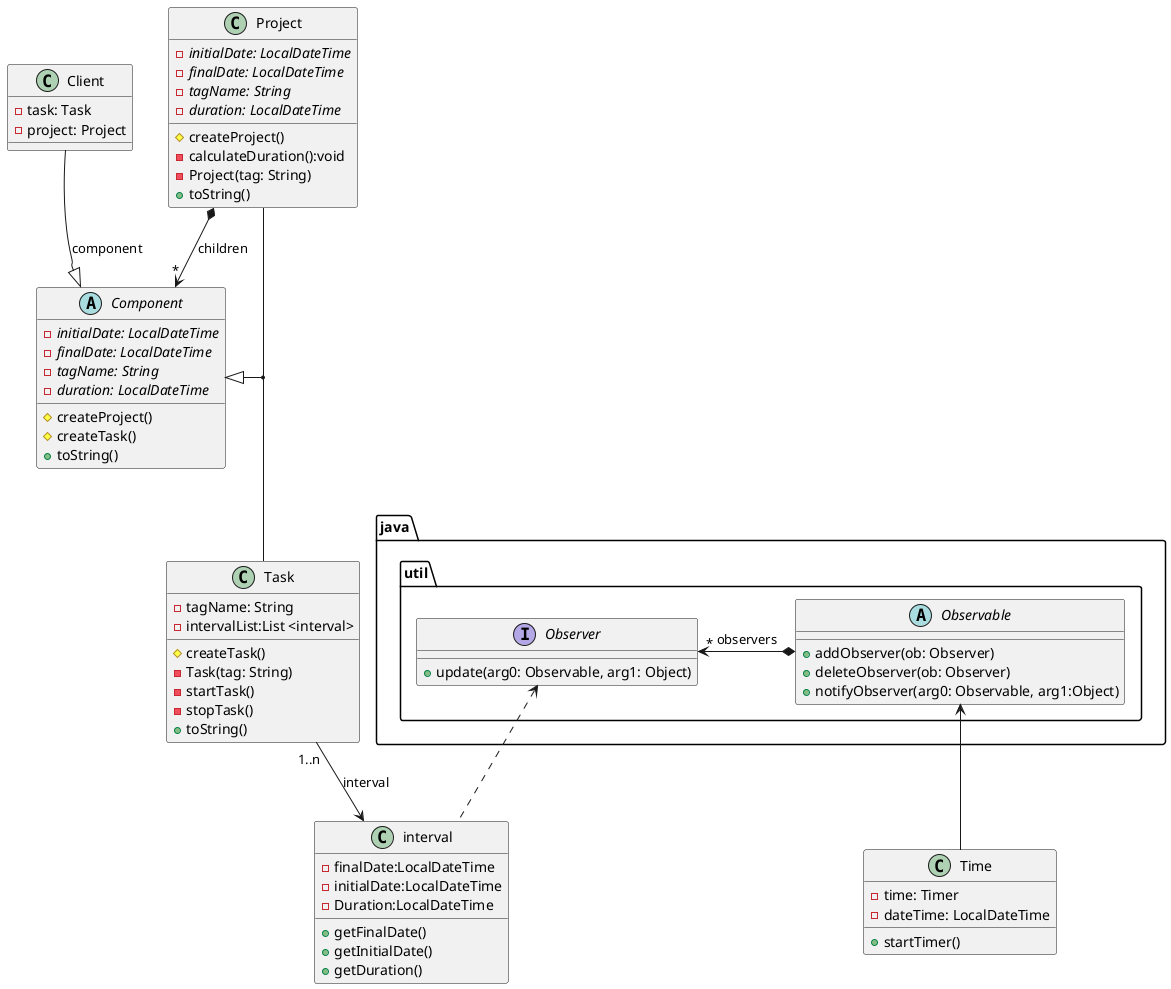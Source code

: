 @startuml
'https://plantuml.com/class-diagram



class Client{
    -task: Task
    -project: Project

}
abstract Component{
    {abstract}-initialDate: LocalDateTime
    {abstract}-finalDate: LocalDateTime
    {abstract}- tagName: String
    {abstract}- duration: LocalDateTime


     #createProject()
     #createTask()
     +toString()

}
class Project{
    {abstract}-initialDate: LocalDateTime
    {abstract}-finalDate: LocalDateTime
    {abstract}- tagName: String
    {abstract}- duration: LocalDateTime
    #createProject()
    -calculateDuration():void
    -Project(tag: String)
    +toString()


}



class Task {
    -tagName: String
    -intervalList:List <interval>
    #createTask()
    -Task(tag: String)
    -startTask()
    -stopTask()
    +toString()



}
class interval{
    -finalDate:LocalDateTime
    -initialDate:LocalDateTime
    -Duration:LocalDateTime
    +getFinalDate()
    +getInitialDate()
    +getDuration()

}

package java.util{
    Abstract Observable
    {
       +addObserver(ob: Observer)
       +deleteObserver(ob: Observer)
       +notifyObserver(arg0: Observable, arg1:Object)
    }

    interface Observer {

        +update(arg0: Observable, arg1: Object)

}
}

class Time {
    -time: Timer
    -dateTime: LocalDateTime
    +startTimer()
}

Client --|> Component:component
Project *--> "*"Component:children

Component <|--down(Project,Task)
Observable<--Time
Observer<..interval
Observable*--left>"*"Observer:observers
Task "1..n"--> interval:interval


@enduml